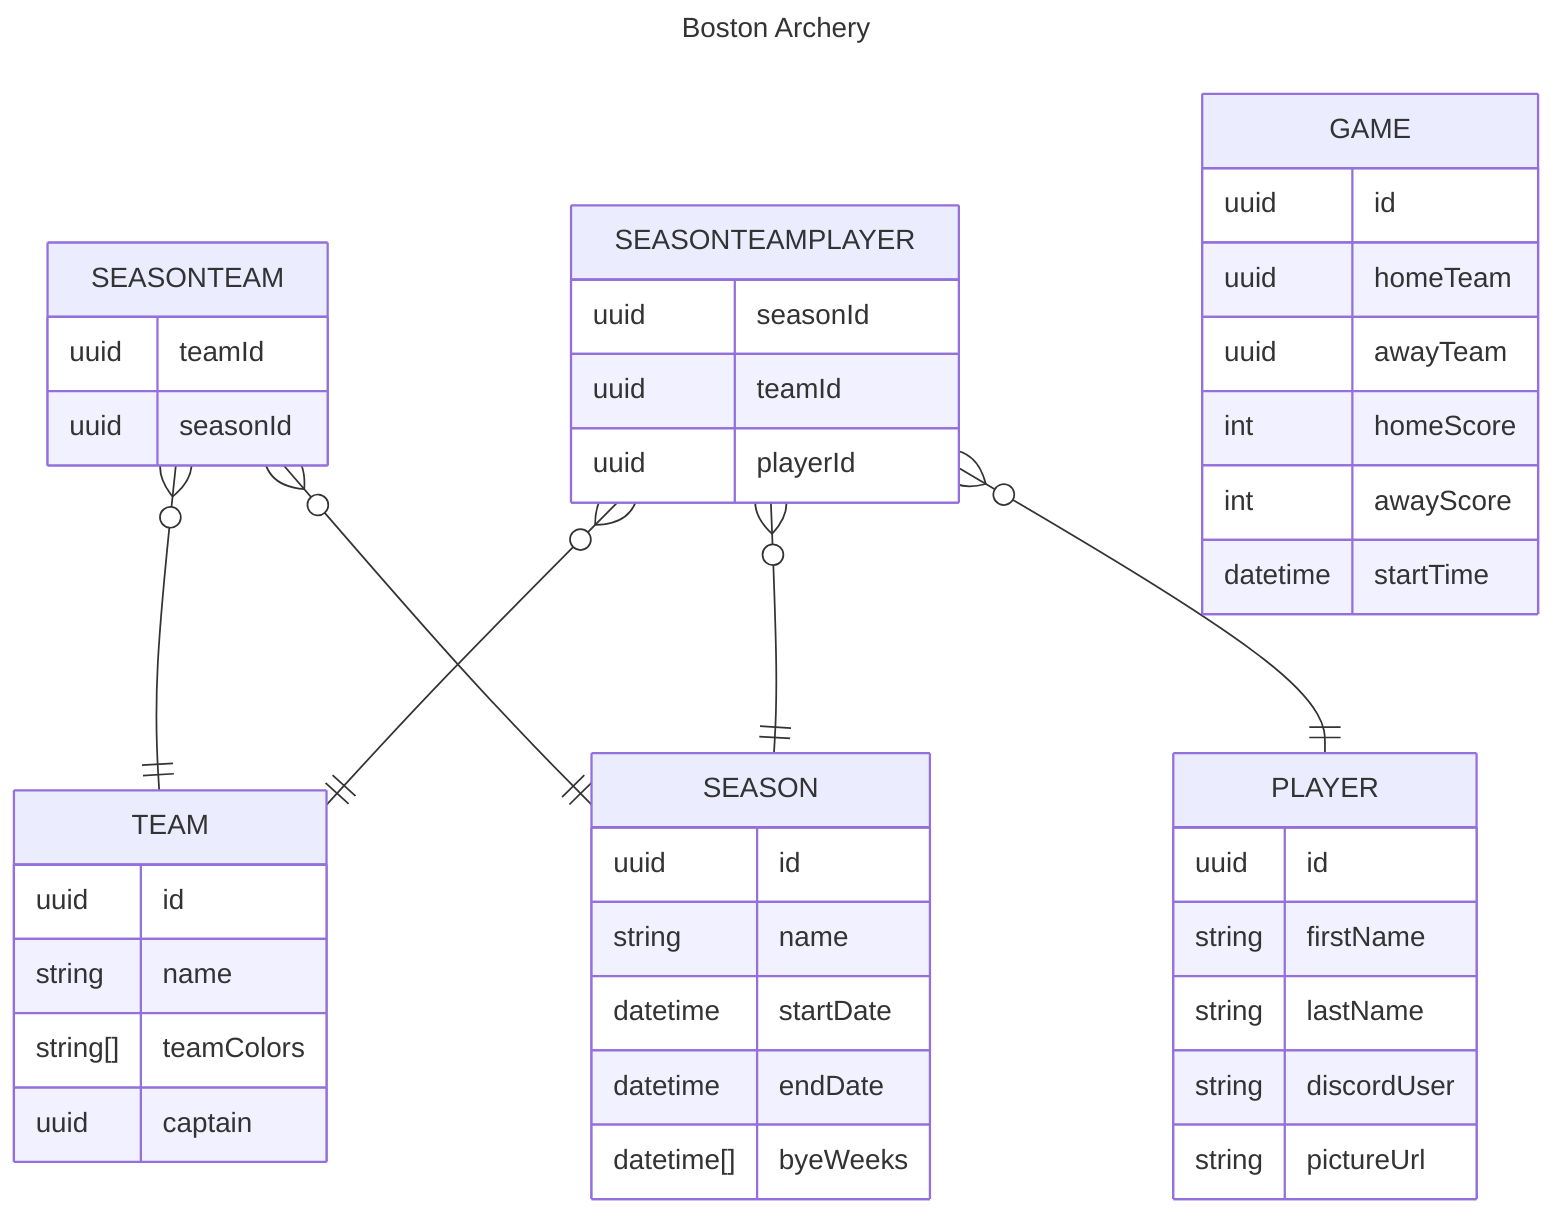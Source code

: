 ---
title: Boston Archery
---
erDiagram
SEASON {
    uuid id
    string name
    datetime startDate
    datetime endDate
    datetime[] byeWeeks
}
TEAM {
    uuid id
    string name
    string[] teamColors
    uuid captain
}
SEASONTEAM }o--|| TEAM : ""
SEASONTEAM }o--|| SEASON : ""
SEASONTEAM {
    uuid teamId
    uuid seasonId
}
PLAYER {
    uuid id
    string firstName
    string lastName
    string discordUser
    string pictureUrl
}
SEASONTEAMPLAYER {
    uuid seasonId
    uuid teamId
    uuid playerId
}
SEASONTEAMPLAYER }o--|| PLAYER : ""
SEASONTEAMPLAYER }o--|| TEAM : ""
SEASONTEAMPLAYER }o--|| SEASON : ""
GAME {
    uuid id
    uuid homeTeam
    uuid awayTeam
    int homeScore
    int awayScore
    datetime startTime
}